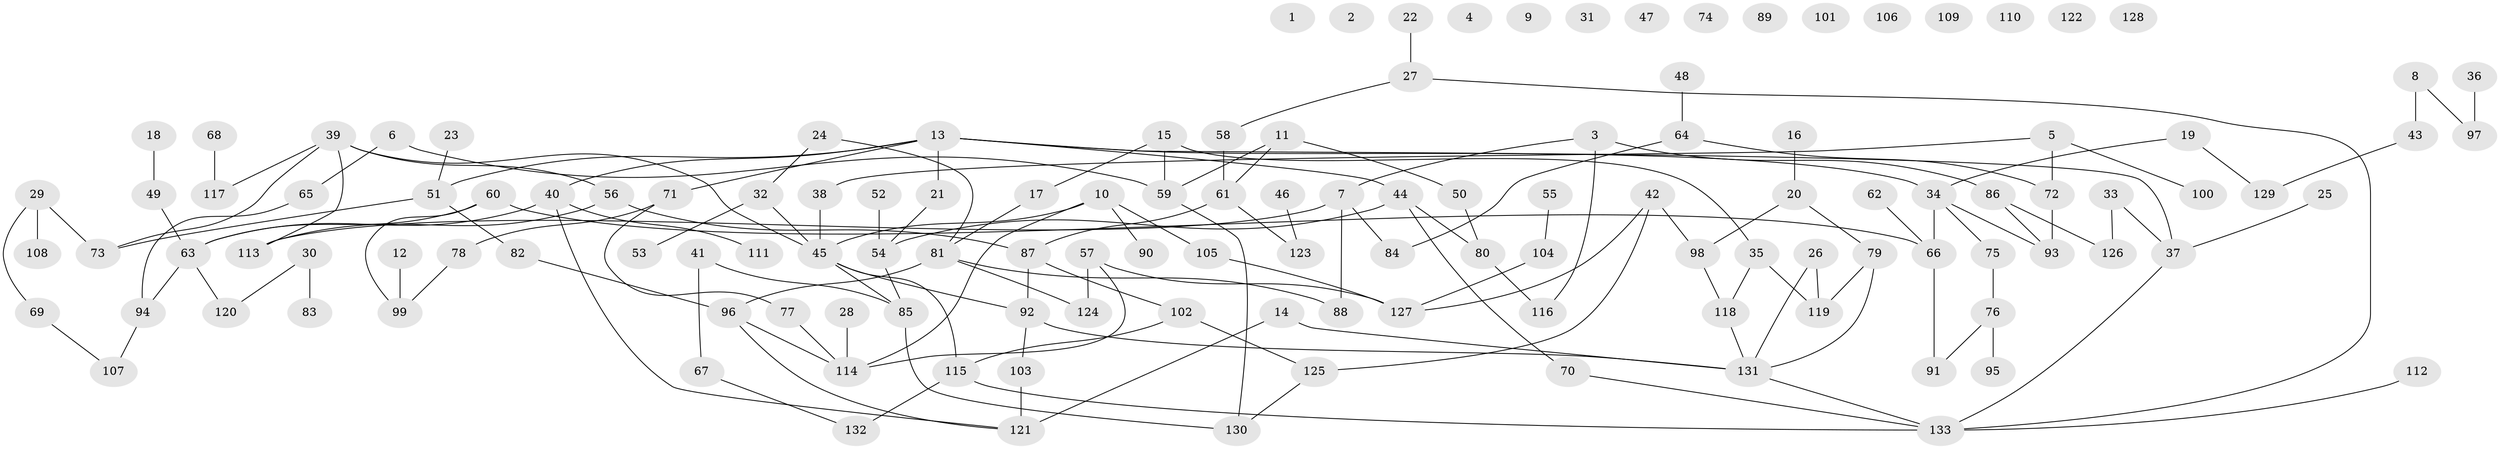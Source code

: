 // Generated by graph-tools (version 1.1) at 2025/40/03/09/25 04:40:04]
// undirected, 133 vertices, 157 edges
graph export_dot {
graph [start="1"]
  node [color=gray90,style=filled];
  1;
  2;
  3;
  4;
  5;
  6;
  7;
  8;
  9;
  10;
  11;
  12;
  13;
  14;
  15;
  16;
  17;
  18;
  19;
  20;
  21;
  22;
  23;
  24;
  25;
  26;
  27;
  28;
  29;
  30;
  31;
  32;
  33;
  34;
  35;
  36;
  37;
  38;
  39;
  40;
  41;
  42;
  43;
  44;
  45;
  46;
  47;
  48;
  49;
  50;
  51;
  52;
  53;
  54;
  55;
  56;
  57;
  58;
  59;
  60;
  61;
  62;
  63;
  64;
  65;
  66;
  67;
  68;
  69;
  70;
  71;
  72;
  73;
  74;
  75;
  76;
  77;
  78;
  79;
  80;
  81;
  82;
  83;
  84;
  85;
  86;
  87;
  88;
  89;
  90;
  91;
  92;
  93;
  94;
  95;
  96;
  97;
  98;
  99;
  100;
  101;
  102;
  103;
  104;
  105;
  106;
  107;
  108;
  109;
  110;
  111;
  112;
  113;
  114;
  115;
  116;
  117;
  118;
  119;
  120;
  121;
  122;
  123;
  124;
  125;
  126;
  127;
  128;
  129;
  130;
  131;
  132;
  133;
  3 -- 7;
  3 -- 86;
  3 -- 116;
  5 -- 38;
  5 -- 72;
  5 -- 100;
  6 -- 59;
  6 -- 65;
  7 -- 84;
  7 -- 88;
  7 -- 113;
  8 -- 43;
  8 -- 97;
  10 -- 45;
  10 -- 90;
  10 -- 105;
  10 -- 114;
  11 -- 50;
  11 -- 59;
  11 -- 61;
  12 -- 99;
  13 -- 21;
  13 -- 34;
  13 -- 37;
  13 -- 40;
  13 -- 44;
  13 -- 51;
  13 -- 71;
  14 -- 121;
  14 -- 131;
  15 -- 17;
  15 -- 35;
  15 -- 59;
  16 -- 20;
  17 -- 81;
  18 -- 49;
  19 -- 34;
  19 -- 129;
  20 -- 79;
  20 -- 98;
  21 -- 54;
  22 -- 27;
  23 -- 51;
  24 -- 32;
  24 -- 81;
  25 -- 37;
  26 -- 119;
  26 -- 131;
  27 -- 58;
  27 -- 133;
  28 -- 114;
  29 -- 69;
  29 -- 73;
  29 -- 108;
  30 -- 83;
  30 -- 120;
  32 -- 45;
  32 -- 53;
  33 -- 37;
  33 -- 126;
  34 -- 66;
  34 -- 75;
  34 -- 93;
  35 -- 118;
  35 -- 119;
  36 -- 97;
  37 -- 133;
  38 -- 45;
  39 -- 45;
  39 -- 56;
  39 -- 73;
  39 -- 113;
  39 -- 117;
  40 -- 63;
  40 -- 111;
  40 -- 121;
  41 -- 67;
  41 -- 85;
  42 -- 98;
  42 -- 125;
  42 -- 127;
  43 -- 129;
  44 -- 54;
  44 -- 70;
  44 -- 80;
  45 -- 85;
  45 -- 92;
  45 -- 115;
  46 -- 123;
  48 -- 64;
  49 -- 63;
  50 -- 80;
  51 -- 73;
  51 -- 82;
  52 -- 54;
  54 -- 85;
  55 -- 104;
  56 -- 87;
  56 -- 113;
  57 -- 114;
  57 -- 124;
  57 -- 127;
  58 -- 61;
  59 -- 130;
  60 -- 63;
  60 -- 66;
  60 -- 99;
  61 -- 87;
  61 -- 123;
  62 -- 66;
  63 -- 94;
  63 -- 120;
  64 -- 72;
  64 -- 84;
  65 -- 94;
  66 -- 91;
  67 -- 132;
  68 -- 117;
  69 -- 107;
  70 -- 133;
  71 -- 77;
  71 -- 78;
  72 -- 93;
  75 -- 76;
  76 -- 91;
  76 -- 95;
  77 -- 114;
  78 -- 99;
  79 -- 119;
  79 -- 131;
  80 -- 116;
  81 -- 88;
  81 -- 96;
  81 -- 124;
  82 -- 96;
  85 -- 130;
  86 -- 93;
  86 -- 126;
  87 -- 92;
  87 -- 102;
  92 -- 103;
  92 -- 131;
  94 -- 107;
  96 -- 114;
  96 -- 121;
  98 -- 118;
  102 -- 115;
  102 -- 125;
  103 -- 121;
  104 -- 127;
  105 -- 127;
  112 -- 133;
  115 -- 132;
  115 -- 133;
  118 -- 131;
  125 -- 130;
  131 -- 133;
}
